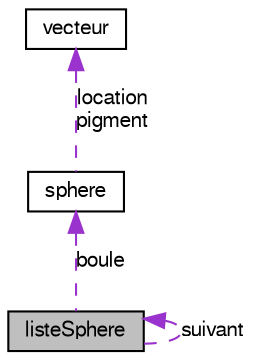 digraph G
{
  edge [fontname="FreeSans",fontsize="10",labelfontname="FreeSans",labelfontsize="10"];
  node [fontname="FreeSans",fontsize="10",shape=record];
  Node1 [label="listeSphere",height=0.2,width=0.4,color="black", fillcolor="grey75", style="filled" fontcolor="black"];
  Node1 -> Node1 [dir=back,color="darkorchid3",fontsize="10",style="dashed",label="suivant",fontname="FreeSans"];
  Node2 -> Node1 [dir=back,color="darkorchid3",fontsize="10",style="dashed",label="boule",fontname="FreeSans"];
  Node2 [label="sphere",height=0.2,width=0.4,color="black", fillcolor="white", style="filled",URL="$structsphere.html",tooltip="structure définissant une sphere"];
  Node3 -> Node2 [dir=back,color="darkorchid3",fontsize="10",style="dashed",label="location\npigment",fontname="FreeSans"];
  Node3 [label="vecteur",height=0.2,width=0.4,color="black", fillcolor="white", style="filled",URL="$structvecteur.html",tooltip="structure définissant un vecteur de taille 3"];
}
